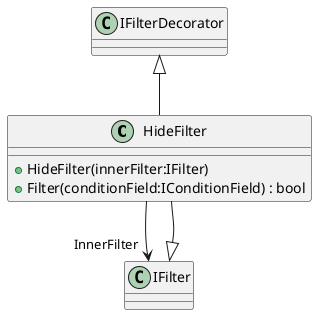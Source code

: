 @startuml
class HideFilter {
    + HideFilter(innerFilter:IFilter)
    + Filter(conditionField:IConditionField) : bool
}
IFilter <|-- HideFilter
IFilterDecorator <|-- HideFilter
HideFilter --> "InnerFilter" IFilter
@enduml
